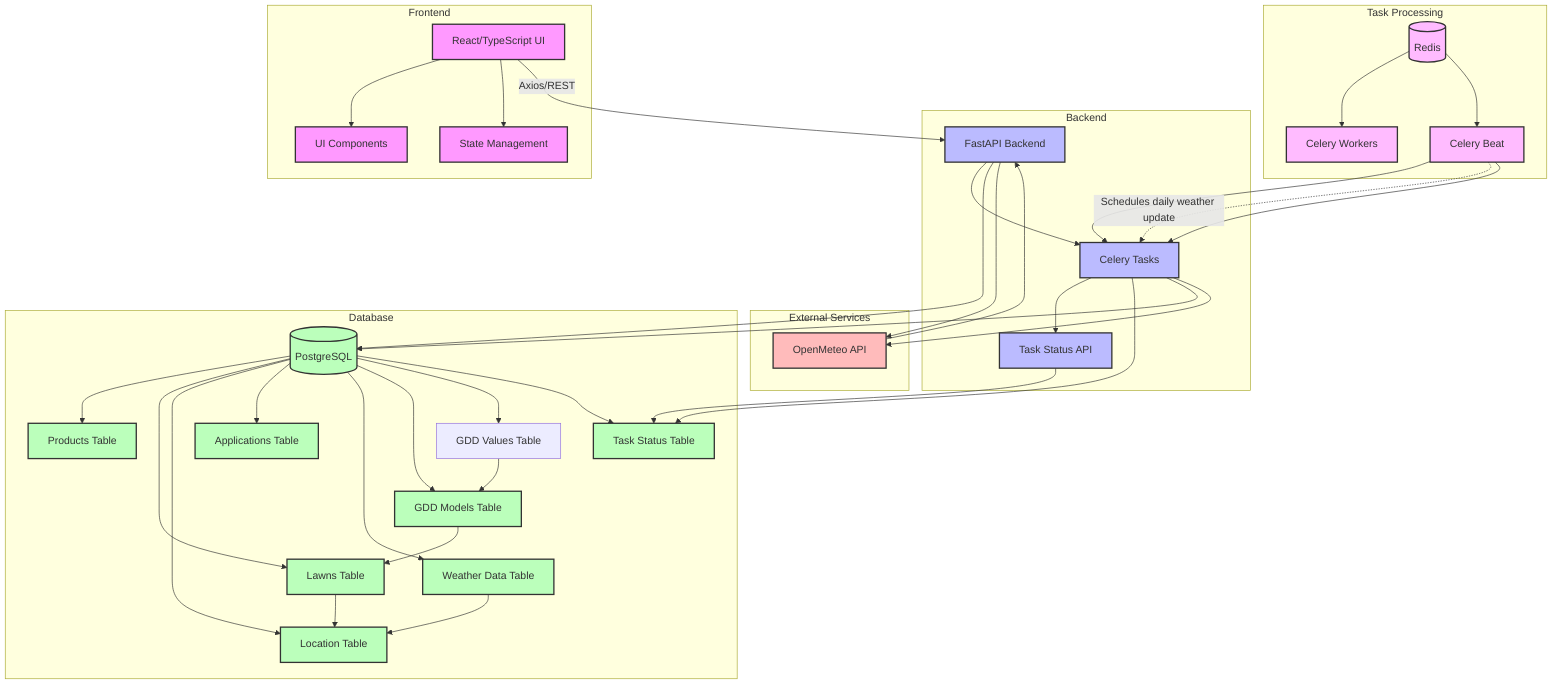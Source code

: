 graph TB
    subgraph Frontend
        UI[React/TypeScript UI]
        Components[UI Components]
        State[State Management]
        UI --> Components
        UI --> State
    end

    subgraph Backend
        API[FastAPI Backend]
        Tasks[Celery Tasks]
        TaskStatus[Task Status API]
        API --> Tasks
        Tasks --> TaskStatus
    end

    subgraph External Services
        Weather[OpenMeteo API]
        Weather --> API
    end

    subgraph Database
        DB[(PostgreSQL)]
        Products[Products Table]
        Lawns[Lawns Table]
        Locations[Location Table]
        Applications[Applications Table]
        WeatherData[Weather Data Table]
        GDDModels[GDD Models Table]
        GDDValues[GDD Values Table]
        TaskStatusTable[Task Status Table]
        DB --> Products
        DB --> Lawns
        DB --> Locations
        DB --> Applications
        DB --> WeatherData
        DB --> GDDModels
        DB --> GDDValues
        DB --> TaskStatusTable
        Lawns --> Locations
        WeatherData --> Locations
        GDDModels --> Lawns
        GDDValues --> GDDModels
        Tasks --> TaskStatusTable
    end

    subgraph Task Processing
        Redis[(Redis)]
        Celery[Celery Workers]
        Beat[Celery Beat]
        Redis --> Celery
        Redis --> Beat
        Beat --> Tasks
        Beat -. Schedules daily weather update .-> Tasks
    end

    UI -- "Axios/REST" --> API
    API --> DB
    Tasks --> DB
    Beat --> Tasks
    API --> Weather
    Tasks --> Weather
    TaskStatus --> TaskStatusTable

    classDef frontend fill:#f9f,stroke:#333,stroke-width:2px
    classDef backend fill:#bbf,stroke:#333,stroke-width:2px
    classDef database fill:#bfb,stroke:#333,stroke-width:2px
    classDef external fill:#fbb,stroke:#333,stroke-width:2px
    classDef tasks fill:#fbf,stroke:#333,stroke-width:2px

    class UI,Components,State frontend
    class API,Tasks,TaskStatus backend
    class DB,Products,Lawns,Applications,WeatherData,GDDModels,Locations,TaskStatusTable database
    class Weather external
    class Redis,Celery,Beat tasks

    %% Note: WeatherData and GDDValues are deduplicated per Location, not per Lawn. Beat schedules daily updates. GDD data is cleaned up on lawn/location deletion.
    %% Task Status tracking is now implemented for monitoring weather updates and GDD calculations.